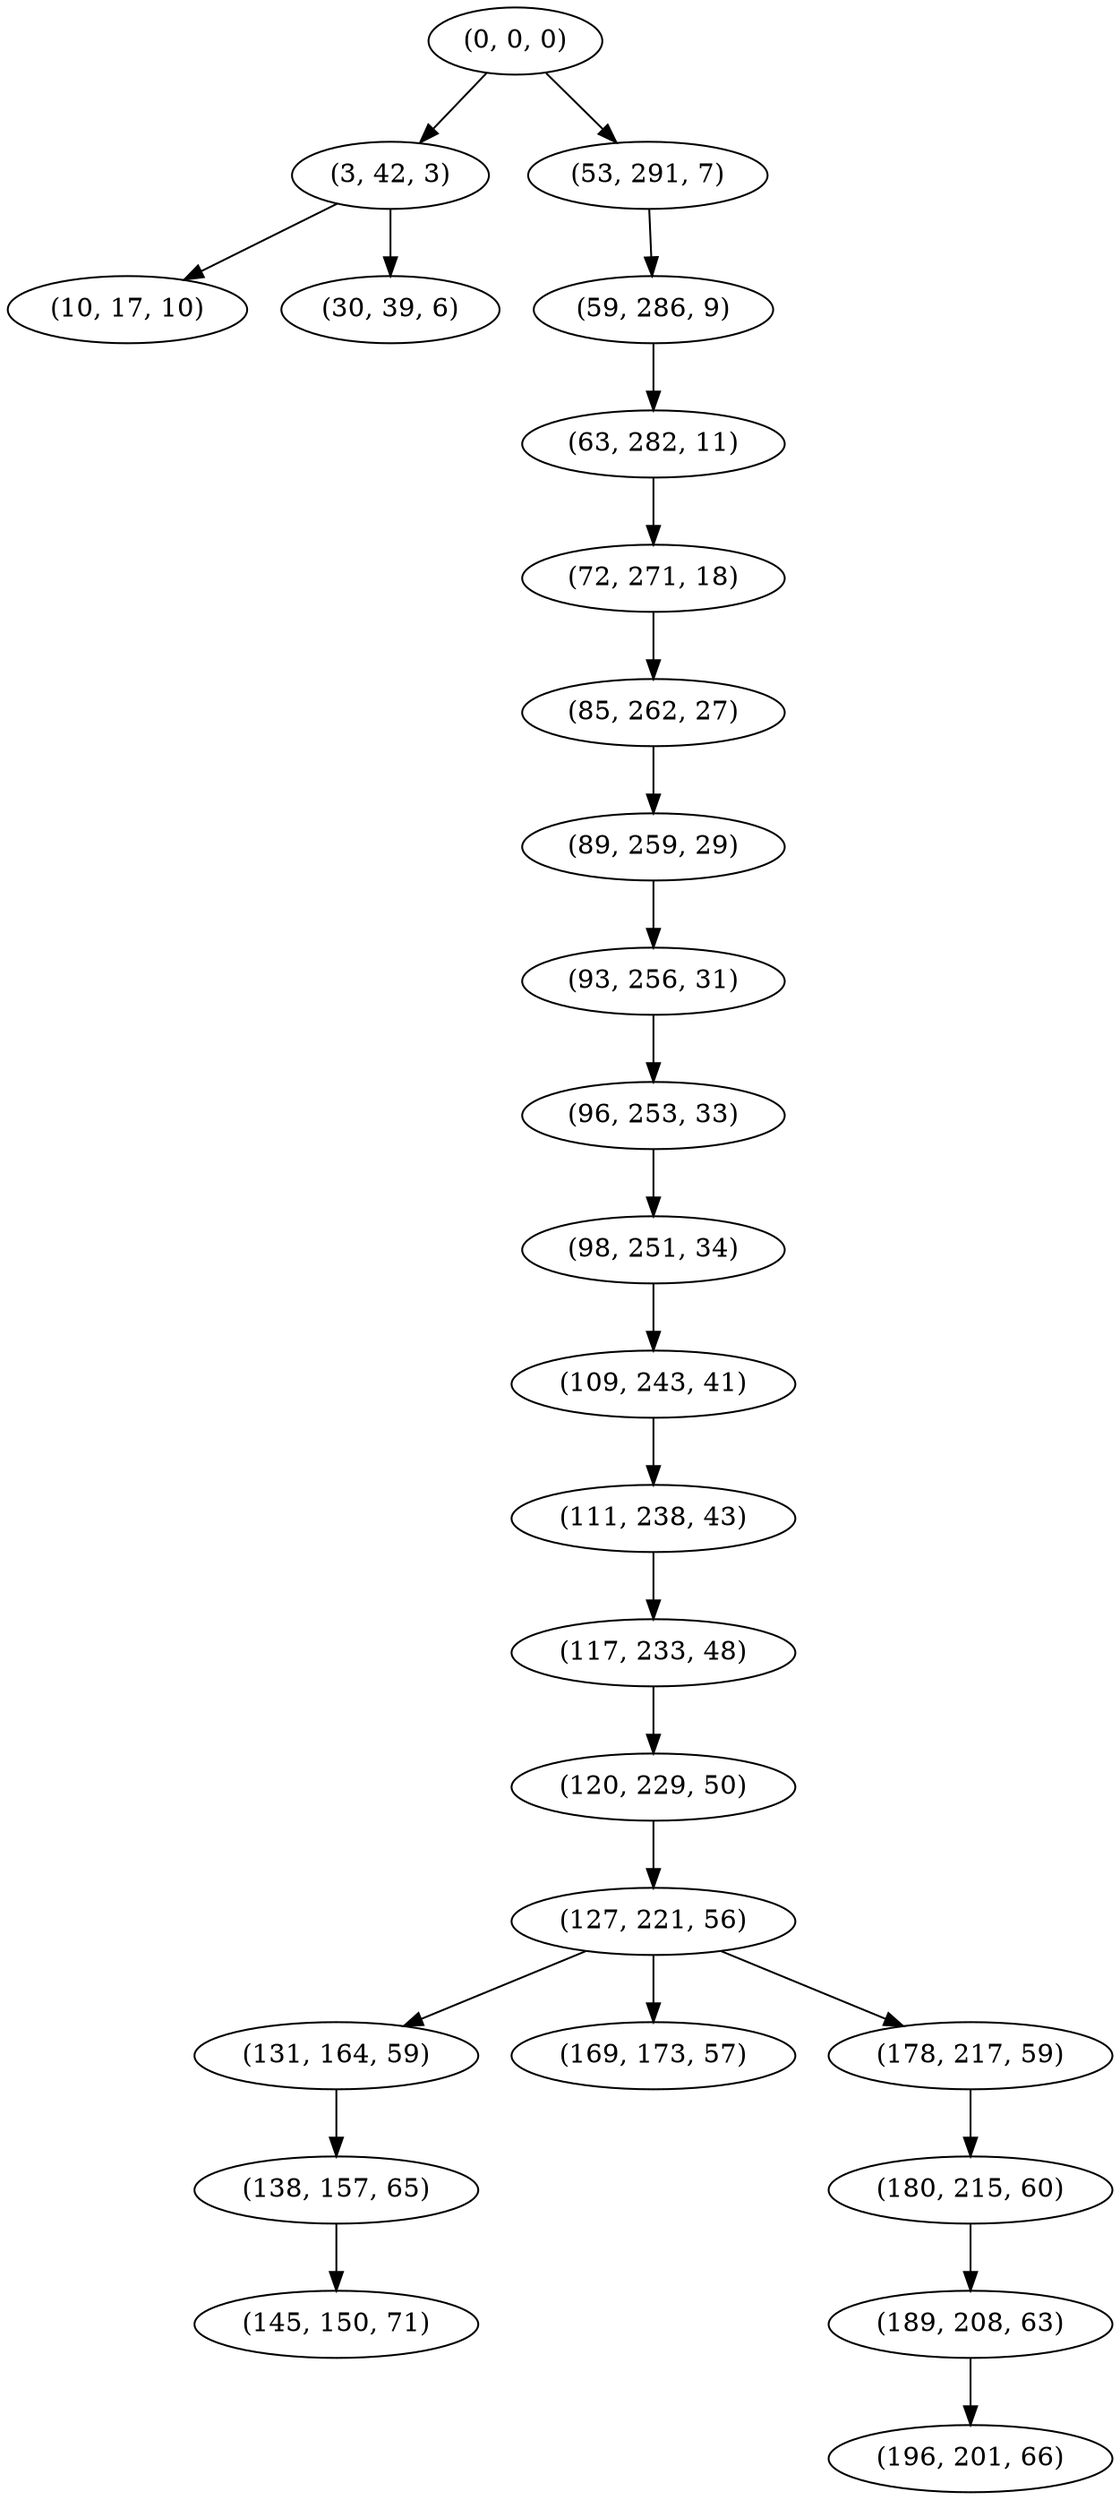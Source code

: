 digraph tree {
    "(0, 0, 0)";
    "(3, 42, 3)";
    "(10, 17, 10)";
    "(30, 39, 6)";
    "(53, 291, 7)";
    "(59, 286, 9)";
    "(63, 282, 11)";
    "(72, 271, 18)";
    "(85, 262, 27)";
    "(89, 259, 29)";
    "(93, 256, 31)";
    "(96, 253, 33)";
    "(98, 251, 34)";
    "(109, 243, 41)";
    "(111, 238, 43)";
    "(117, 233, 48)";
    "(120, 229, 50)";
    "(127, 221, 56)";
    "(131, 164, 59)";
    "(138, 157, 65)";
    "(145, 150, 71)";
    "(169, 173, 57)";
    "(178, 217, 59)";
    "(180, 215, 60)";
    "(189, 208, 63)";
    "(196, 201, 66)";
    "(0, 0, 0)" -> "(3, 42, 3)";
    "(0, 0, 0)" -> "(53, 291, 7)";
    "(3, 42, 3)" -> "(10, 17, 10)";
    "(3, 42, 3)" -> "(30, 39, 6)";
    "(53, 291, 7)" -> "(59, 286, 9)";
    "(59, 286, 9)" -> "(63, 282, 11)";
    "(63, 282, 11)" -> "(72, 271, 18)";
    "(72, 271, 18)" -> "(85, 262, 27)";
    "(85, 262, 27)" -> "(89, 259, 29)";
    "(89, 259, 29)" -> "(93, 256, 31)";
    "(93, 256, 31)" -> "(96, 253, 33)";
    "(96, 253, 33)" -> "(98, 251, 34)";
    "(98, 251, 34)" -> "(109, 243, 41)";
    "(109, 243, 41)" -> "(111, 238, 43)";
    "(111, 238, 43)" -> "(117, 233, 48)";
    "(117, 233, 48)" -> "(120, 229, 50)";
    "(120, 229, 50)" -> "(127, 221, 56)";
    "(127, 221, 56)" -> "(131, 164, 59)";
    "(127, 221, 56)" -> "(169, 173, 57)";
    "(127, 221, 56)" -> "(178, 217, 59)";
    "(131, 164, 59)" -> "(138, 157, 65)";
    "(138, 157, 65)" -> "(145, 150, 71)";
    "(178, 217, 59)" -> "(180, 215, 60)";
    "(180, 215, 60)" -> "(189, 208, 63)";
    "(189, 208, 63)" -> "(196, 201, 66)";
}
